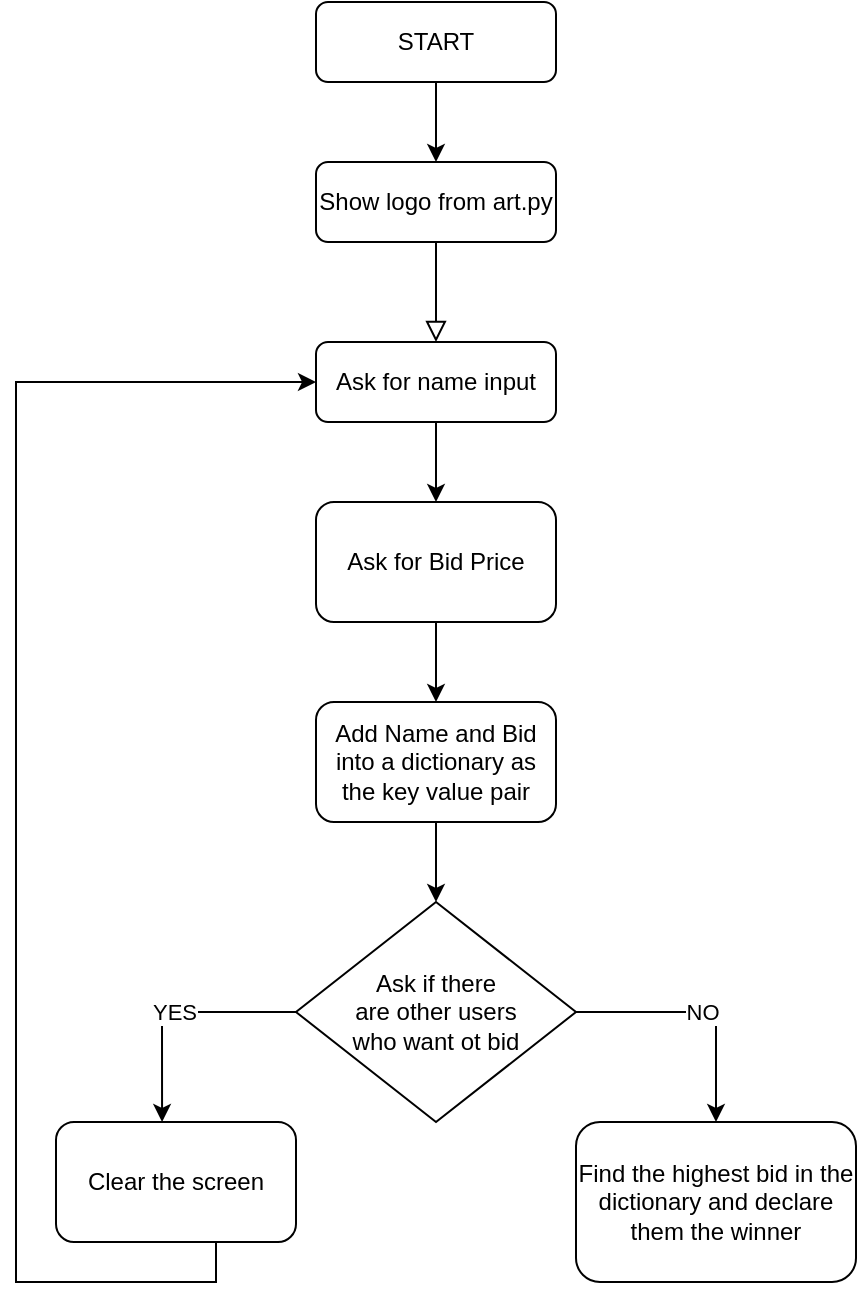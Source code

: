 <mxfile version="14.4.8" type="github">
  <diagram id="C5RBs43oDa-KdzZeNtuy" name="Page-1">
    <mxGraphModel dx="1426" dy="794" grid="1" gridSize="10" guides="1" tooltips="1" connect="1" arrows="1" fold="1" page="1" pageScale="1" pageWidth="827" pageHeight="1169" math="0" shadow="0">
      <root>
        <mxCell id="WIyWlLk6GJQsqaUBKTNV-0" />
        <mxCell id="WIyWlLk6GJQsqaUBKTNV-1" parent="WIyWlLk6GJQsqaUBKTNV-0" />
        <mxCell id="WIyWlLk6GJQsqaUBKTNV-2" value="" style="rounded=0;html=1;jettySize=auto;orthogonalLoop=1;fontSize=11;endArrow=block;endFill=0;endSize=8;strokeWidth=1;shadow=0;labelBackgroundColor=none;edgeStyle=orthogonalEdgeStyle;" parent="WIyWlLk6GJQsqaUBKTNV-1" source="WIyWlLk6GJQsqaUBKTNV-3" edge="1">
          <mxGeometry relative="1" as="geometry">
            <mxPoint x="360" y="210" as="targetPoint" />
          </mxGeometry>
        </mxCell>
        <mxCell id="WIyWlLk6GJQsqaUBKTNV-3" value="Show logo from art.py" style="rounded=1;whiteSpace=wrap;html=1;fontSize=12;glass=0;strokeWidth=1;shadow=0;" parent="WIyWlLk6GJQsqaUBKTNV-1" vertex="1">
          <mxGeometry x="300" y="120" width="120" height="40" as="geometry" />
        </mxCell>
        <mxCell id="kRAPAeGnTQEtULqpWtgq-3" style="edgeStyle=orthogonalEdgeStyle;rounded=0;orthogonalLoop=1;jettySize=auto;html=1;exitX=0.5;exitY=1;exitDx=0;exitDy=0;entryX=0.5;entryY=0;entryDx=0;entryDy=0;" edge="1" parent="WIyWlLk6GJQsqaUBKTNV-1" source="kRAPAeGnTQEtULqpWtgq-2" target="WIyWlLk6GJQsqaUBKTNV-3">
          <mxGeometry relative="1" as="geometry" />
        </mxCell>
        <mxCell id="kRAPAeGnTQEtULqpWtgq-2" value="START" style="rounded=1;whiteSpace=wrap;html=1;" vertex="1" parent="WIyWlLk6GJQsqaUBKTNV-1">
          <mxGeometry x="300" y="40" width="120" height="40" as="geometry" />
        </mxCell>
        <mxCell id="kRAPAeGnTQEtULqpWtgq-6" style="edgeStyle=orthogonalEdgeStyle;rounded=0;orthogonalLoop=1;jettySize=auto;html=1;exitX=0.5;exitY=1;exitDx=0;exitDy=0;entryX=0.5;entryY=0;entryDx=0;entryDy=0;" edge="1" parent="WIyWlLk6GJQsqaUBKTNV-1" source="kRAPAeGnTQEtULqpWtgq-4" target="kRAPAeGnTQEtULqpWtgq-5">
          <mxGeometry relative="1" as="geometry" />
        </mxCell>
        <mxCell id="kRAPAeGnTQEtULqpWtgq-4" value="Ask for name input" style="rounded=1;whiteSpace=wrap;html=1;" vertex="1" parent="WIyWlLk6GJQsqaUBKTNV-1">
          <mxGeometry x="300" y="210" width="120" height="40" as="geometry" />
        </mxCell>
        <mxCell id="kRAPAeGnTQEtULqpWtgq-9" style="edgeStyle=orthogonalEdgeStyle;rounded=0;orthogonalLoop=1;jettySize=auto;html=1;exitX=0.5;exitY=1;exitDx=0;exitDy=0;entryX=0.5;entryY=0;entryDx=0;entryDy=0;" edge="1" parent="WIyWlLk6GJQsqaUBKTNV-1" source="kRAPAeGnTQEtULqpWtgq-5" target="kRAPAeGnTQEtULqpWtgq-7">
          <mxGeometry relative="1" as="geometry" />
        </mxCell>
        <mxCell id="kRAPAeGnTQEtULqpWtgq-5" value="Ask for Bid Price" style="rounded=1;whiteSpace=wrap;html=1;" vertex="1" parent="WIyWlLk6GJQsqaUBKTNV-1">
          <mxGeometry x="300" y="290" width="120" height="60" as="geometry" />
        </mxCell>
        <mxCell id="kRAPAeGnTQEtULqpWtgq-10" style="edgeStyle=orthogonalEdgeStyle;rounded=0;orthogonalLoop=1;jettySize=auto;html=1;exitX=0.5;exitY=1;exitDx=0;exitDy=0;entryX=0.5;entryY=0;entryDx=0;entryDy=0;" edge="1" parent="WIyWlLk6GJQsqaUBKTNV-1" source="kRAPAeGnTQEtULqpWtgq-7" target="kRAPAeGnTQEtULqpWtgq-8">
          <mxGeometry relative="1" as="geometry" />
        </mxCell>
        <mxCell id="kRAPAeGnTQEtULqpWtgq-7" value="Add Name and Bid into a dictionary as the key value pair" style="rounded=1;whiteSpace=wrap;html=1;" vertex="1" parent="WIyWlLk6GJQsqaUBKTNV-1">
          <mxGeometry x="300" y="390" width="120" height="60" as="geometry" />
        </mxCell>
        <mxCell id="kRAPAeGnTQEtULqpWtgq-12" value="NO" style="edgeStyle=orthogonalEdgeStyle;rounded=0;orthogonalLoop=1;jettySize=auto;html=1;exitX=1;exitY=0.5;exitDx=0;exitDy=0;entryX=0.5;entryY=0;entryDx=0;entryDy=0;" edge="1" parent="WIyWlLk6GJQsqaUBKTNV-1" source="kRAPAeGnTQEtULqpWtgq-8" target="kRAPAeGnTQEtULqpWtgq-11">
          <mxGeometry relative="1" as="geometry" />
        </mxCell>
        <mxCell id="kRAPAeGnTQEtULqpWtgq-14" value="YES" style="edgeStyle=orthogonalEdgeStyle;rounded=0;orthogonalLoop=1;jettySize=auto;html=1;exitX=0;exitY=0.5;exitDx=0;exitDy=0;entryX=0.442;entryY=0;entryDx=0;entryDy=0;entryPerimeter=0;" edge="1" parent="WIyWlLk6GJQsqaUBKTNV-1" source="kRAPAeGnTQEtULqpWtgq-8" target="kRAPAeGnTQEtULqpWtgq-13">
          <mxGeometry relative="1" as="geometry" />
        </mxCell>
        <mxCell id="kRAPAeGnTQEtULqpWtgq-8" value="Ask if there &lt;br&gt;are other users &lt;br&gt;who want ot bid" style="rhombus;whiteSpace=wrap;html=1;" vertex="1" parent="WIyWlLk6GJQsqaUBKTNV-1">
          <mxGeometry x="290" y="490" width="140" height="110" as="geometry" />
        </mxCell>
        <mxCell id="kRAPAeGnTQEtULqpWtgq-11" value="Find the highest bid in the dictionary and declare them the winner&lt;br&gt;" style="rounded=1;whiteSpace=wrap;html=1;" vertex="1" parent="WIyWlLk6GJQsqaUBKTNV-1">
          <mxGeometry x="430" y="600" width="140" height="80" as="geometry" />
        </mxCell>
        <mxCell id="kRAPAeGnTQEtULqpWtgq-17" style="edgeStyle=orthogonalEdgeStyle;rounded=0;orthogonalLoop=1;jettySize=auto;html=1;exitX=0.5;exitY=1;exitDx=0;exitDy=0;entryX=0;entryY=0.5;entryDx=0;entryDy=0;" edge="1" parent="WIyWlLk6GJQsqaUBKTNV-1" source="kRAPAeGnTQEtULqpWtgq-13" target="kRAPAeGnTQEtULqpWtgq-4">
          <mxGeometry relative="1" as="geometry">
            <Array as="points">
              <mxPoint x="250" y="680" />
              <mxPoint x="150" y="680" />
              <mxPoint x="150" y="230" />
            </Array>
          </mxGeometry>
        </mxCell>
        <mxCell id="kRAPAeGnTQEtULqpWtgq-13" value="Clear the screen" style="rounded=1;whiteSpace=wrap;html=1;" vertex="1" parent="WIyWlLk6GJQsqaUBKTNV-1">
          <mxGeometry x="170" y="600" width="120" height="60" as="geometry" />
        </mxCell>
      </root>
    </mxGraphModel>
  </diagram>
</mxfile>
